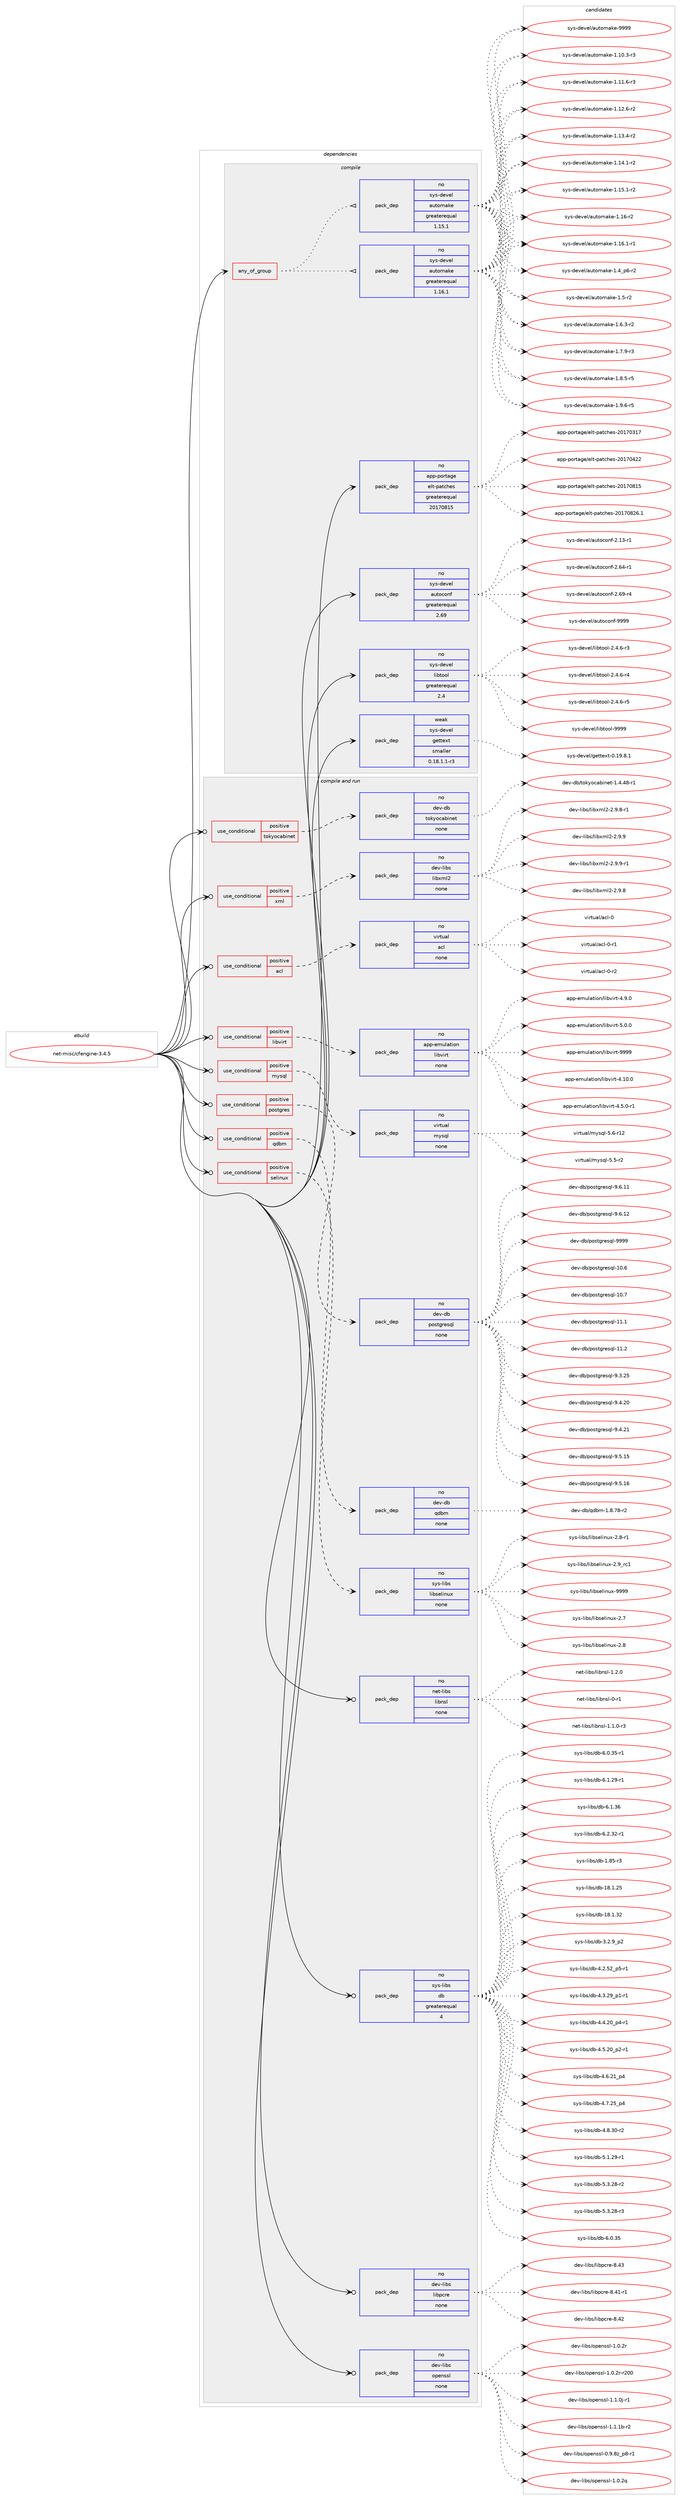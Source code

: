 digraph prolog {

# *************
# Graph options
# *************

newrank=true;
concentrate=true;
compound=true;
graph [rankdir=LR,fontname=Helvetica,fontsize=10,ranksep=1.5];#, ranksep=2.5, nodesep=0.2];
edge  [arrowhead=vee];
node  [fontname=Helvetica,fontsize=10];

# **********
# The ebuild
# **********

subgraph cluster_leftcol {
color=gray;
rank=same;
label=<<i>ebuild</i>>;
id [label="net-misc/cfengine-3.4.5", color=red, width=4, href="../net-misc/cfengine-3.4.5.svg"];
}

# ****************
# The dependencies
# ****************

subgraph cluster_midcol {
color=gray;
label=<<i>dependencies</i>>;
subgraph cluster_compile {
fillcolor="#eeeeee";
style=filled;
label=<<i>compile</i>>;
subgraph any26316 {
dependency1666103 [label=<<TABLE BORDER="0" CELLBORDER="1" CELLSPACING="0" CELLPADDING="4"><TR><TD CELLPADDING="10">any_of_group</TD></TR></TABLE>>, shape=none, color=red];subgraph pack1191088 {
dependency1666104 [label=<<TABLE BORDER="0" CELLBORDER="1" CELLSPACING="0" CELLPADDING="4" WIDTH="220"><TR><TD ROWSPAN="6" CELLPADDING="30">pack_dep</TD></TR><TR><TD WIDTH="110">no</TD></TR><TR><TD>sys-devel</TD></TR><TR><TD>automake</TD></TR><TR><TD>greaterequal</TD></TR><TR><TD>1.16.1</TD></TR></TABLE>>, shape=none, color=blue];
}
dependency1666103:e -> dependency1666104:w [weight=20,style="dotted",arrowhead="oinv"];
subgraph pack1191089 {
dependency1666105 [label=<<TABLE BORDER="0" CELLBORDER="1" CELLSPACING="0" CELLPADDING="4" WIDTH="220"><TR><TD ROWSPAN="6" CELLPADDING="30">pack_dep</TD></TR><TR><TD WIDTH="110">no</TD></TR><TR><TD>sys-devel</TD></TR><TR><TD>automake</TD></TR><TR><TD>greaterequal</TD></TR><TR><TD>1.15.1</TD></TR></TABLE>>, shape=none, color=blue];
}
dependency1666103:e -> dependency1666105:w [weight=20,style="dotted",arrowhead="oinv"];
}
id:e -> dependency1666103:w [weight=20,style="solid",arrowhead="vee"];
subgraph pack1191090 {
dependency1666106 [label=<<TABLE BORDER="0" CELLBORDER="1" CELLSPACING="0" CELLPADDING="4" WIDTH="220"><TR><TD ROWSPAN="6" CELLPADDING="30">pack_dep</TD></TR><TR><TD WIDTH="110">no</TD></TR><TR><TD>app-portage</TD></TR><TR><TD>elt-patches</TD></TR><TR><TD>greaterequal</TD></TR><TR><TD>20170815</TD></TR></TABLE>>, shape=none, color=blue];
}
id:e -> dependency1666106:w [weight=20,style="solid",arrowhead="vee"];
subgraph pack1191091 {
dependency1666107 [label=<<TABLE BORDER="0" CELLBORDER="1" CELLSPACING="0" CELLPADDING="4" WIDTH="220"><TR><TD ROWSPAN="6" CELLPADDING="30">pack_dep</TD></TR><TR><TD WIDTH="110">no</TD></TR><TR><TD>sys-devel</TD></TR><TR><TD>autoconf</TD></TR><TR><TD>greaterequal</TD></TR><TR><TD>2.69</TD></TR></TABLE>>, shape=none, color=blue];
}
id:e -> dependency1666107:w [weight=20,style="solid",arrowhead="vee"];
subgraph pack1191092 {
dependency1666108 [label=<<TABLE BORDER="0" CELLBORDER="1" CELLSPACING="0" CELLPADDING="4" WIDTH="220"><TR><TD ROWSPAN="6" CELLPADDING="30">pack_dep</TD></TR><TR><TD WIDTH="110">no</TD></TR><TR><TD>sys-devel</TD></TR><TR><TD>libtool</TD></TR><TR><TD>greaterequal</TD></TR><TR><TD>2.4</TD></TR></TABLE>>, shape=none, color=blue];
}
id:e -> dependency1666108:w [weight=20,style="solid",arrowhead="vee"];
subgraph pack1191093 {
dependency1666109 [label=<<TABLE BORDER="0" CELLBORDER="1" CELLSPACING="0" CELLPADDING="4" WIDTH="220"><TR><TD ROWSPAN="6" CELLPADDING="30">pack_dep</TD></TR><TR><TD WIDTH="110">weak</TD></TR><TR><TD>sys-devel</TD></TR><TR><TD>gettext</TD></TR><TR><TD>smaller</TD></TR><TR><TD>0.18.1.1-r3</TD></TR></TABLE>>, shape=none, color=blue];
}
id:e -> dependency1666109:w [weight=20,style="solid",arrowhead="vee"];
}
subgraph cluster_compileandrun {
fillcolor="#eeeeee";
style=filled;
label=<<i>compile and run</i>>;
subgraph cond447911 {
dependency1666110 [label=<<TABLE BORDER="0" CELLBORDER="1" CELLSPACING="0" CELLPADDING="4"><TR><TD ROWSPAN="3" CELLPADDING="10">use_conditional</TD></TR><TR><TD>positive</TD></TR><TR><TD>acl</TD></TR></TABLE>>, shape=none, color=red];
subgraph pack1191094 {
dependency1666111 [label=<<TABLE BORDER="0" CELLBORDER="1" CELLSPACING="0" CELLPADDING="4" WIDTH="220"><TR><TD ROWSPAN="6" CELLPADDING="30">pack_dep</TD></TR><TR><TD WIDTH="110">no</TD></TR><TR><TD>virtual</TD></TR><TR><TD>acl</TD></TR><TR><TD>none</TD></TR><TR><TD></TD></TR></TABLE>>, shape=none, color=blue];
}
dependency1666110:e -> dependency1666111:w [weight=20,style="dashed",arrowhead="vee"];
}
id:e -> dependency1666110:w [weight=20,style="solid",arrowhead="odotvee"];
subgraph cond447912 {
dependency1666112 [label=<<TABLE BORDER="0" CELLBORDER="1" CELLSPACING="0" CELLPADDING="4"><TR><TD ROWSPAN="3" CELLPADDING="10">use_conditional</TD></TR><TR><TD>positive</TD></TR><TR><TD>libvirt</TD></TR></TABLE>>, shape=none, color=red];
subgraph pack1191095 {
dependency1666113 [label=<<TABLE BORDER="0" CELLBORDER="1" CELLSPACING="0" CELLPADDING="4" WIDTH="220"><TR><TD ROWSPAN="6" CELLPADDING="30">pack_dep</TD></TR><TR><TD WIDTH="110">no</TD></TR><TR><TD>app-emulation</TD></TR><TR><TD>libvirt</TD></TR><TR><TD>none</TD></TR><TR><TD></TD></TR></TABLE>>, shape=none, color=blue];
}
dependency1666112:e -> dependency1666113:w [weight=20,style="dashed",arrowhead="vee"];
}
id:e -> dependency1666112:w [weight=20,style="solid",arrowhead="odotvee"];
subgraph cond447913 {
dependency1666114 [label=<<TABLE BORDER="0" CELLBORDER="1" CELLSPACING="0" CELLPADDING="4"><TR><TD ROWSPAN="3" CELLPADDING="10">use_conditional</TD></TR><TR><TD>positive</TD></TR><TR><TD>mysql</TD></TR></TABLE>>, shape=none, color=red];
subgraph pack1191096 {
dependency1666115 [label=<<TABLE BORDER="0" CELLBORDER="1" CELLSPACING="0" CELLPADDING="4" WIDTH="220"><TR><TD ROWSPAN="6" CELLPADDING="30">pack_dep</TD></TR><TR><TD WIDTH="110">no</TD></TR><TR><TD>virtual</TD></TR><TR><TD>mysql</TD></TR><TR><TD>none</TD></TR><TR><TD></TD></TR></TABLE>>, shape=none, color=blue];
}
dependency1666114:e -> dependency1666115:w [weight=20,style="dashed",arrowhead="vee"];
}
id:e -> dependency1666114:w [weight=20,style="solid",arrowhead="odotvee"];
subgraph cond447914 {
dependency1666116 [label=<<TABLE BORDER="0" CELLBORDER="1" CELLSPACING="0" CELLPADDING="4"><TR><TD ROWSPAN="3" CELLPADDING="10">use_conditional</TD></TR><TR><TD>positive</TD></TR><TR><TD>postgres</TD></TR></TABLE>>, shape=none, color=red];
subgraph pack1191097 {
dependency1666117 [label=<<TABLE BORDER="0" CELLBORDER="1" CELLSPACING="0" CELLPADDING="4" WIDTH="220"><TR><TD ROWSPAN="6" CELLPADDING="30">pack_dep</TD></TR><TR><TD WIDTH="110">no</TD></TR><TR><TD>dev-db</TD></TR><TR><TD>postgresql</TD></TR><TR><TD>none</TD></TR><TR><TD></TD></TR></TABLE>>, shape=none, color=blue];
}
dependency1666116:e -> dependency1666117:w [weight=20,style="dashed",arrowhead="vee"];
}
id:e -> dependency1666116:w [weight=20,style="solid",arrowhead="odotvee"];
subgraph cond447915 {
dependency1666118 [label=<<TABLE BORDER="0" CELLBORDER="1" CELLSPACING="0" CELLPADDING="4"><TR><TD ROWSPAN="3" CELLPADDING="10">use_conditional</TD></TR><TR><TD>positive</TD></TR><TR><TD>qdbm</TD></TR></TABLE>>, shape=none, color=red];
subgraph pack1191098 {
dependency1666119 [label=<<TABLE BORDER="0" CELLBORDER="1" CELLSPACING="0" CELLPADDING="4" WIDTH="220"><TR><TD ROWSPAN="6" CELLPADDING="30">pack_dep</TD></TR><TR><TD WIDTH="110">no</TD></TR><TR><TD>dev-db</TD></TR><TR><TD>qdbm</TD></TR><TR><TD>none</TD></TR><TR><TD></TD></TR></TABLE>>, shape=none, color=blue];
}
dependency1666118:e -> dependency1666119:w [weight=20,style="dashed",arrowhead="vee"];
}
id:e -> dependency1666118:w [weight=20,style="solid",arrowhead="odotvee"];
subgraph cond447916 {
dependency1666120 [label=<<TABLE BORDER="0" CELLBORDER="1" CELLSPACING="0" CELLPADDING="4"><TR><TD ROWSPAN="3" CELLPADDING="10">use_conditional</TD></TR><TR><TD>positive</TD></TR><TR><TD>selinux</TD></TR></TABLE>>, shape=none, color=red];
subgraph pack1191099 {
dependency1666121 [label=<<TABLE BORDER="0" CELLBORDER="1" CELLSPACING="0" CELLPADDING="4" WIDTH="220"><TR><TD ROWSPAN="6" CELLPADDING="30">pack_dep</TD></TR><TR><TD WIDTH="110">no</TD></TR><TR><TD>sys-libs</TD></TR><TR><TD>libselinux</TD></TR><TR><TD>none</TD></TR><TR><TD></TD></TR></TABLE>>, shape=none, color=blue];
}
dependency1666120:e -> dependency1666121:w [weight=20,style="dashed",arrowhead="vee"];
}
id:e -> dependency1666120:w [weight=20,style="solid",arrowhead="odotvee"];
subgraph cond447917 {
dependency1666122 [label=<<TABLE BORDER="0" CELLBORDER="1" CELLSPACING="0" CELLPADDING="4"><TR><TD ROWSPAN="3" CELLPADDING="10">use_conditional</TD></TR><TR><TD>positive</TD></TR><TR><TD>tokyocabinet</TD></TR></TABLE>>, shape=none, color=red];
subgraph pack1191100 {
dependency1666123 [label=<<TABLE BORDER="0" CELLBORDER="1" CELLSPACING="0" CELLPADDING="4" WIDTH="220"><TR><TD ROWSPAN="6" CELLPADDING="30">pack_dep</TD></TR><TR><TD WIDTH="110">no</TD></TR><TR><TD>dev-db</TD></TR><TR><TD>tokyocabinet</TD></TR><TR><TD>none</TD></TR><TR><TD></TD></TR></TABLE>>, shape=none, color=blue];
}
dependency1666122:e -> dependency1666123:w [weight=20,style="dashed",arrowhead="vee"];
}
id:e -> dependency1666122:w [weight=20,style="solid",arrowhead="odotvee"];
subgraph cond447918 {
dependency1666124 [label=<<TABLE BORDER="0" CELLBORDER="1" CELLSPACING="0" CELLPADDING="4"><TR><TD ROWSPAN="3" CELLPADDING="10">use_conditional</TD></TR><TR><TD>positive</TD></TR><TR><TD>xml</TD></TR></TABLE>>, shape=none, color=red];
subgraph pack1191101 {
dependency1666125 [label=<<TABLE BORDER="0" CELLBORDER="1" CELLSPACING="0" CELLPADDING="4" WIDTH="220"><TR><TD ROWSPAN="6" CELLPADDING="30">pack_dep</TD></TR><TR><TD WIDTH="110">no</TD></TR><TR><TD>dev-libs</TD></TR><TR><TD>libxml2</TD></TR><TR><TD>none</TD></TR><TR><TD></TD></TR></TABLE>>, shape=none, color=blue];
}
dependency1666124:e -> dependency1666125:w [weight=20,style="dashed",arrowhead="vee"];
}
id:e -> dependency1666124:w [weight=20,style="solid",arrowhead="odotvee"];
subgraph pack1191102 {
dependency1666126 [label=<<TABLE BORDER="0" CELLBORDER="1" CELLSPACING="0" CELLPADDING="4" WIDTH="220"><TR><TD ROWSPAN="6" CELLPADDING="30">pack_dep</TD></TR><TR><TD WIDTH="110">no</TD></TR><TR><TD>dev-libs</TD></TR><TR><TD>libpcre</TD></TR><TR><TD>none</TD></TR><TR><TD></TD></TR></TABLE>>, shape=none, color=blue];
}
id:e -> dependency1666126:w [weight=20,style="solid",arrowhead="odotvee"];
subgraph pack1191103 {
dependency1666127 [label=<<TABLE BORDER="0" CELLBORDER="1" CELLSPACING="0" CELLPADDING="4" WIDTH="220"><TR><TD ROWSPAN="6" CELLPADDING="30">pack_dep</TD></TR><TR><TD WIDTH="110">no</TD></TR><TR><TD>dev-libs</TD></TR><TR><TD>openssl</TD></TR><TR><TD>none</TD></TR><TR><TD></TD></TR></TABLE>>, shape=none, color=blue];
}
id:e -> dependency1666127:w [weight=20,style="solid",arrowhead="odotvee"];
subgraph pack1191104 {
dependency1666128 [label=<<TABLE BORDER="0" CELLBORDER="1" CELLSPACING="0" CELLPADDING="4" WIDTH="220"><TR><TD ROWSPAN="6" CELLPADDING="30">pack_dep</TD></TR><TR><TD WIDTH="110">no</TD></TR><TR><TD>net-libs</TD></TR><TR><TD>libnsl</TD></TR><TR><TD>none</TD></TR><TR><TD></TD></TR></TABLE>>, shape=none, color=blue];
}
id:e -> dependency1666128:w [weight=20,style="solid",arrowhead="odotvee"];
subgraph pack1191105 {
dependency1666129 [label=<<TABLE BORDER="0" CELLBORDER="1" CELLSPACING="0" CELLPADDING="4" WIDTH="220"><TR><TD ROWSPAN="6" CELLPADDING="30">pack_dep</TD></TR><TR><TD WIDTH="110">no</TD></TR><TR><TD>sys-libs</TD></TR><TR><TD>db</TD></TR><TR><TD>greaterequal</TD></TR><TR><TD>4</TD></TR></TABLE>>, shape=none, color=blue];
}
id:e -> dependency1666129:w [weight=20,style="solid",arrowhead="odotvee"];
}
subgraph cluster_run {
fillcolor="#eeeeee";
style=filled;
label=<<i>run</i>>;
}
}

# **************
# The candidates
# **************

subgraph cluster_choices {
rank=same;
color=gray;
label=<<i>candidates</i>>;

subgraph choice1191088 {
color=black;
nodesep=1;
choice11512111545100101118101108479711711611110997107101454946494846514511451 [label="sys-devel/automake-1.10.3-r3", color=red, width=4,href="../sys-devel/automake-1.10.3-r3.svg"];
choice11512111545100101118101108479711711611110997107101454946494946544511451 [label="sys-devel/automake-1.11.6-r3", color=red, width=4,href="../sys-devel/automake-1.11.6-r3.svg"];
choice11512111545100101118101108479711711611110997107101454946495046544511450 [label="sys-devel/automake-1.12.6-r2", color=red, width=4,href="../sys-devel/automake-1.12.6-r2.svg"];
choice11512111545100101118101108479711711611110997107101454946495146524511450 [label="sys-devel/automake-1.13.4-r2", color=red, width=4,href="../sys-devel/automake-1.13.4-r2.svg"];
choice11512111545100101118101108479711711611110997107101454946495246494511450 [label="sys-devel/automake-1.14.1-r2", color=red, width=4,href="../sys-devel/automake-1.14.1-r2.svg"];
choice11512111545100101118101108479711711611110997107101454946495346494511450 [label="sys-devel/automake-1.15.1-r2", color=red, width=4,href="../sys-devel/automake-1.15.1-r2.svg"];
choice1151211154510010111810110847971171161111099710710145494649544511450 [label="sys-devel/automake-1.16-r2", color=red, width=4,href="../sys-devel/automake-1.16-r2.svg"];
choice11512111545100101118101108479711711611110997107101454946495446494511449 [label="sys-devel/automake-1.16.1-r1", color=red, width=4,href="../sys-devel/automake-1.16.1-r1.svg"];
choice115121115451001011181011084797117116111109971071014549465295112544511450 [label="sys-devel/automake-1.4_p6-r2", color=red, width=4,href="../sys-devel/automake-1.4_p6-r2.svg"];
choice11512111545100101118101108479711711611110997107101454946534511450 [label="sys-devel/automake-1.5-r2", color=red, width=4,href="../sys-devel/automake-1.5-r2.svg"];
choice115121115451001011181011084797117116111109971071014549465446514511450 [label="sys-devel/automake-1.6.3-r2", color=red, width=4,href="../sys-devel/automake-1.6.3-r2.svg"];
choice115121115451001011181011084797117116111109971071014549465546574511451 [label="sys-devel/automake-1.7.9-r3", color=red, width=4,href="../sys-devel/automake-1.7.9-r3.svg"];
choice115121115451001011181011084797117116111109971071014549465646534511453 [label="sys-devel/automake-1.8.5-r5", color=red, width=4,href="../sys-devel/automake-1.8.5-r5.svg"];
choice115121115451001011181011084797117116111109971071014549465746544511453 [label="sys-devel/automake-1.9.6-r5", color=red, width=4,href="../sys-devel/automake-1.9.6-r5.svg"];
choice115121115451001011181011084797117116111109971071014557575757 [label="sys-devel/automake-9999", color=red, width=4,href="../sys-devel/automake-9999.svg"];
dependency1666104:e -> choice11512111545100101118101108479711711611110997107101454946494846514511451:w [style=dotted,weight="100"];
dependency1666104:e -> choice11512111545100101118101108479711711611110997107101454946494946544511451:w [style=dotted,weight="100"];
dependency1666104:e -> choice11512111545100101118101108479711711611110997107101454946495046544511450:w [style=dotted,weight="100"];
dependency1666104:e -> choice11512111545100101118101108479711711611110997107101454946495146524511450:w [style=dotted,weight="100"];
dependency1666104:e -> choice11512111545100101118101108479711711611110997107101454946495246494511450:w [style=dotted,weight="100"];
dependency1666104:e -> choice11512111545100101118101108479711711611110997107101454946495346494511450:w [style=dotted,weight="100"];
dependency1666104:e -> choice1151211154510010111810110847971171161111099710710145494649544511450:w [style=dotted,weight="100"];
dependency1666104:e -> choice11512111545100101118101108479711711611110997107101454946495446494511449:w [style=dotted,weight="100"];
dependency1666104:e -> choice115121115451001011181011084797117116111109971071014549465295112544511450:w [style=dotted,weight="100"];
dependency1666104:e -> choice11512111545100101118101108479711711611110997107101454946534511450:w [style=dotted,weight="100"];
dependency1666104:e -> choice115121115451001011181011084797117116111109971071014549465446514511450:w [style=dotted,weight="100"];
dependency1666104:e -> choice115121115451001011181011084797117116111109971071014549465546574511451:w [style=dotted,weight="100"];
dependency1666104:e -> choice115121115451001011181011084797117116111109971071014549465646534511453:w [style=dotted,weight="100"];
dependency1666104:e -> choice115121115451001011181011084797117116111109971071014549465746544511453:w [style=dotted,weight="100"];
dependency1666104:e -> choice115121115451001011181011084797117116111109971071014557575757:w [style=dotted,weight="100"];
}
subgraph choice1191089 {
color=black;
nodesep=1;
choice11512111545100101118101108479711711611110997107101454946494846514511451 [label="sys-devel/automake-1.10.3-r3", color=red, width=4,href="../sys-devel/automake-1.10.3-r3.svg"];
choice11512111545100101118101108479711711611110997107101454946494946544511451 [label="sys-devel/automake-1.11.6-r3", color=red, width=4,href="../sys-devel/automake-1.11.6-r3.svg"];
choice11512111545100101118101108479711711611110997107101454946495046544511450 [label="sys-devel/automake-1.12.6-r2", color=red, width=4,href="../sys-devel/automake-1.12.6-r2.svg"];
choice11512111545100101118101108479711711611110997107101454946495146524511450 [label="sys-devel/automake-1.13.4-r2", color=red, width=4,href="../sys-devel/automake-1.13.4-r2.svg"];
choice11512111545100101118101108479711711611110997107101454946495246494511450 [label="sys-devel/automake-1.14.1-r2", color=red, width=4,href="../sys-devel/automake-1.14.1-r2.svg"];
choice11512111545100101118101108479711711611110997107101454946495346494511450 [label="sys-devel/automake-1.15.1-r2", color=red, width=4,href="../sys-devel/automake-1.15.1-r2.svg"];
choice1151211154510010111810110847971171161111099710710145494649544511450 [label="sys-devel/automake-1.16-r2", color=red, width=4,href="../sys-devel/automake-1.16-r2.svg"];
choice11512111545100101118101108479711711611110997107101454946495446494511449 [label="sys-devel/automake-1.16.1-r1", color=red, width=4,href="../sys-devel/automake-1.16.1-r1.svg"];
choice115121115451001011181011084797117116111109971071014549465295112544511450 [label="sys-devel/automake-1.4_p6-r2", color=red, width=4,href="../sys-devel/automake-1.4_p6-r2.svg"];
choice11512111545100101118101108479711711611110997107101454946534511450 [label="sys-devel/automake-1.5-r2", color=red, width=4,href="../sys-devel/automake-1.5-r2.svg"];
choice115121115451001011181011084797117116111109971071014549465446514511450 [label="sys-devel/automake-1.6.3-r2", color=red, width=4,href="../sys-devel/automake-1.6.3-r2.svg"];
choice115121115451001011181011084797117116111109971071014549465546574511451 [label="sys-devel/automake-1.7.9-r3", color=red, width=4,href="../sys-devel/automake-1.7.9-r3.svg"];
choice115121115451001011181011084797117116111109971071014549465646534511453 [label="sys-devel/automake-1.8.5-r5", color=red, width=4,href="../sys-devel/automake-1.8.5-r5.svg"];
choice115121115451001011181011084797117116111109971071014549465746544511453 [label="sys-devel/automake-1.9.6-r5", color=red, width=4,href="../sys-devel/automake-1.9.6-r5.svg"];
choice115121115451001011181011084797117116111109971071014557575757 [label="sys-devel/automake-9999", color=red, width=4,href="../sys-devel/automake-9999.svg"];
dependency1666105:e -> choice11512111545100101118101108479711711611110997107101454946494846514511451:w [style=dotted,weight="100"];
dependency1666105:e -> choice11512111545100101118101108479711711611110997107101454946494946544511451:w [style=dotted,weight="100"];
dependency1666105:e -> choice11512111545100101118101108479711711611110997107101454946495046544511450:w [style=dotted,weight="100"];
dependency1666105:e -> choice11512111545100101118101108479711711611110997107101454946495146524511450:w [style=dotted,weight="100"];
dependency1666105:e -> choice11512111545100101118101108479711711611110997107101454946495246494511450:w [style=dotted,weight="100"];
dependency1666105:e -> choice11512111545100101118101108479711711611110997107101454946495346494511450:w [style=dotted,weight="100"];
dependency1666105:e -> choice1151211154510010111810110847971171161111099710710145494649544511450:w [style=dotted,weight="100"];
dependency1666105:e -> choice11512111545100101118101108479711711611110997107101454946495446494511449:w [style=dotted,weight="100"];
dependency1666105:e -> choice115121115451001011181011084797117116111109971071014549465295112544511450:w [style=dotted,weight="100"];
dependency1666105:e -> choice11512111545100101118101108479711711611110997107101454946534511450:w [style=dotted,weight="100"];
dependency1666105:e -> choice115121115451001011181011084797117116111109971071014549465446514511450:w [style=dotted,weight="100"];
dependency1666105:e -> choice115121115451001011181011084797117116111109971071014549465546574511451:w [style=dotted,weight="100"];
dependency1666105:e -> choice115121115451001011181011084797117116111109971071014549465646534511453:w [style=dotted,weight="100"];
dependency1666105:e -> choice115121115451001011181011084797117116111109971071014549465746544511453:w [style=dotted,weight="100"];
dependency1666105:e -> choice115121115451001011181011084797117116111109971071014557575757:w [style=dotted,weight="100"];
}
subgraph choice1191090 {
color=black;
nodesep=1;
choice97112112451121111141169710310147101108116451129711699104101115455048495548514955 [label="app-portage/elt-patches-20170317", color=red, width=4,href="../app-portage/elt-patches-20170317.svg"];
choice97112112451121111141169710310147101108116451129711699104101115455048495548525050 [label="app-portage/elt-patches-20170422", color=red, width=4,href="../app-portage/elt-patches-20170422.svg"];
choice97112112451121111141169710310147101108116451129711699104101115455048495548564953 [label="app-portage/elt-patches-20170815", color=red, width=4,href="../app-portage/elt-patches-20170815.svg"];
choice971121124511211111411697103101471011081164511297116991041011154550484955485650544649 [label="app-portage/elt-patches-20170826.1", color=red, width=4,href="../app-portage/elt-patches-20170826.1.svg"];
dependency1666106:e -> choice97112112451121111141169710310147101108116451129711699104101115455048495548514955:w [style=dotted,weight="100"];
dependency1666106:e -> choice97112112451121111141169710310147101108116451129711699104101115455048495548525050:w [style=dotted,weight="100"];
dependency1666106:e -> choice97112112451121111141169710310147101108116451129711699104101115455048495548564953:w [style=dotted,weight="100"];
dependency1666106:e -> choice971121124511211111411697103101471011081164511297116991041011154550484955485650544649:w [style=dotted,weight="100"];
}
subgraph choice1191091 {
color=black;
nodesep=1;
choice1151211154510010111810110847971171161119911111010245504649514511449 [label="sys-devel/autoconf-2.13-r1", color=red, width=4,href="../sys-devel/autoconf-2.13-r1.svg"];
choice1151211154510010111810110847971171161119911111010245504654524511449 [label="sys-devel/autoconf-2.64-r1", color=red, width=4,href="../sys-devel/autoconf-2.64-r1.svg"];
choice1151211154510010111810110847971171161119911111010245504654574511452 [label="sys-devel/autoconf-2.69-r4", color=red, width=4,href="../sys-devel/autoconf-2.69-r4.svg"];
choice115121115451001011181011084797117116111991111101024557575757 [label="sys-devel/autoconf-9999", color=red, width=4,href="../sys-devel/autoconf-9999.svg"];
dependency1666107:e -> choice1151211154510010111810110847971171161119911111010245504649514511449:w [style=dotted,weight="100"];
dependency1666107:e -> choice1151211154510010111810110847971171161119911111010245504654524511449:w [style=dotted,weight="100"];
dependency1666107:e -> choice1151211154510010111810110847971171161119911111010245504654574511452:w [style=dotted,weight="100"];
dependency1666107:e -> choice115121115451001011181011084797117116111991111101024557575757:w [style=dotted,weight="100"];
}
subgraph choice1191092 {
color=black;
nodesep=1;
choice1151211154510010111810110847108105981161111111084550465246544511451 [label="sys-devel/libtool-2.4.6-r3", color=red, width=4,href="../sys-devel/libtool-2.4.6-r3.svg"];
choice1151211154510010111810110847108105981161111111084550465246544511452 [label="sys-devel/libtool-2.4.6-r4", color=red, width=4,href="../sys-devel/libtool-2.4.6-r4.svg"];
choice1151211154510010111810110847108105981161111111084550465246544511453 [label="sys-devel/libtool-2.4.6-r5", color=red, width=4,href="../sys-devel/libtool-2.4.6-r5.svg"];
choice1151211154510010111810110847108105981161111111084557575757 [label="sys-devel/libtool-9999", color=red, width=4,href="../sys-devel/libtool-9999.svg"];
dependency1666108:e -> choice1151211154510010111810110847108105981161111111084550465246544511451:w [style=dotted,weight="100"];
dependency1666108:e -> choice1151211154510010111810110847108105981161111111084550465246544511452:w [style=dotted,weight="100"];
dependency1666108:e -> choice1151211154510010111810110847108105981161111111084550465246544511453:w [style=dotted,weight="100"];
dependency1666108:e -> choice1151211154510010111810110847108105981161111111084557575757:w [style=dotted,weight="100"];
}
subgraph choice1191093 {
color=black;
nodesep=1;
choice1151211154510010111810110847103101116116101120116454846495746564649 [label="sys-devel/gettext-0.19.8.1", color=red, width=4,href="../sys-devel/gettext-0.19.8.1.svg"];
dependency1666109:e -> choice1151211154510010111810110847103101116116101120116454846495746564649:w [style=dotted,weight="100"];
}
subgraph choice1191094 {
color=black;
nodesep=1;
choice118105114116117971084797991084548 [label="virtual/acl-0", color=red, width=4,href="../virtual/acl-0.svg"];
choice1181051141161179710847979910845484511449 [label="virtual/acl-0-r1", color=red, width=4,href="../virtual/acl-0-r1.svg"];
choice1181051141161179710847979910845484511450 [label="virtual/acl-0-r2", color=red, width=4,href="../virtual/acl-0-r2.svg"];
dependency1666111:e -> choice118105114116117971084797991084548:w [style=dotted,weight="100"];
dependency1666111:e -> choice1181051141161179710847979910845484511449:w [style=dotted,weight="100"];
dependency1666111:e -> choice1181051141161179710847979910845484511450:w [style=dotted,weight="100"];
}
subgraph choice1191095 {
color=black;
nodesep=1;
choice971121124510110911710897116105111110471081059811810511411645524649484648 [label="app-emulation/libvirt-4.10.0", color=red, width=4,href="../app-emulation/libvirt-4.10.0.svg"];
choice97112112451011091171089711610511111047108105981181051141164552465346484511449 [label="app-emulation/libvirt-4.5.0-r1", color=red, width=4,href="../app-emulation/libvirt-4.5.0-r1.svg"];
choice9711211245101109117108971161051111104710810598118105114116455246574648 [label="app-emulation/libvirt-4.9.0", color=red, width=4,href="../app-emulation/libvirt-4.9.0.svg"];
choice9711211245101109117108971161051111104710810598118105114116455346484648 [label="app-emulation/libvirt-5.0.0", color=red, width=4,href="../app-emulation/libvirt-5.0.0.svg"];
choice97112112451011091171089711610511111047108105981181051141164557575757 [label="app-emulation/libvirt-9999", color=red, width=4,href="../app-emulation/libvirt-9999.svg"];
dependency1666113:e -> choice971121124510110911710897116105111110471081059811810511411645524649484648:w [style=dotted,weight="100"];
dependency1666113:e -> choice97112112451011091171089711610511111047108105981181051141164552465346484511449:w [style=dotted,weight="100"];
dependency1666113:e -> choice9711211245101109117108971161051111104710810598118105114116455246574648:w [style=dotted,weight="100"];
dependency1666113:e -> choice9711211245101109117108971161051111104710810598118105114116455346484648:w [style=dotted,weight="100"];
dependency1666113:e -> choice97112112451011091171089711610511111047108105981181051141164557575757:w [style=dotted,weight="100"];
}
subgraph choice1191096 {
color=black;
nodesep=1;
choice1181051141161179710847109121115113108455346534511450 [label="virtual/mysql-5.5-r2", color=red, width=4,href="../virtual/mysql-5.5-r2.svg"];
choice118105114116117971084710912111511310845534654451144950 [label="virtual/mysql-5.6-r12", color=red, width=4,href="../virtual/mysql-5.6-r12.svg"];
dependency1666115:e -> choice1181051141161179710847109121115113108455346534511450:w [style=dotted,weight="100"];
dependency1666115:e -> choice118105114116117971084710912111511310845534654451144950:w [style=dotted,weight="100"];
}
subgraph choice1191097 {
color=black;
nodesep=1;
choice1001011184510098471121111151161031141011151131084549484654 [label="dev-db/postgresql-10.6", color=red, width=4,href="../dev-db/postgresql-10.6.svg"];
choice1001011184510098471121111151161031141011151131084549484655 [label="dev-db/postgresql-10.7", color=red, width=4,href="../dev-db/postgresql-10.7.svg"];
choice1001011184510098471121111151161031141011151131084549494649 [label="dev-db/postgresql-11.1", color=red, width=4,href="../dev-db/postgresql-11.1.svg"];
choice1001011184510098471121111151161031141011151131084549494650 [label="dev-db/postgresql-11.2", color=red, width=4,href="../dev-db/postgresql-11.2.svg"];
choice10010111845100984711211111511610311410111511310845574651465053 [label="dev-db/postgresql-9.3.25", color=red, width=4,href="../dev-db/postgresql-9.3.25.svg"];
choice10010111845100984711211111511610311410111511310845574652465048 [label="dev-db/postgresql-9.4.20", color=red, width=4,href="../dev-db/postgresql-9.4.20.svg"];
choice10010111845100984711211111511610311410111511310845574652465049 [label="dev-db/postgresql-9.4.21", color=red, width=4,href="../dev-db/postgresql-9.4.21.svg"];
choice10010111845100984711211111511610311410111511310845574653464953 [label="dev-db/postgresql-9.5.15", color=red, width=4,href="../dev-db/postgresql-9.5.15.svg"];
choice10010111845100984711211111511610311410111511310845574653464954 [label="dev-db/postgresql-9.5.16", color=red, width=4,href="../dev-db/postgresql-9.5.16.svg"];
choice10010111845100984711211111511610311410111511310845574654464949 [label="dev-db/postgresql-9.6.11", color=red, width=4,href="../dev-db/postgresql-9.6.11.svg"];
choice10010111845100984711211111511610311410111511310845574654464950 [label="dev-db/postgresql-9.6.12", color=red, width=4,href="../dev-db/postgresql-9.6.12.svg"];
choice1001011184510098471121111151161031141011151131084557575757 [label="dev-db/postgresql-9999", color=red, width=4,href="../dev-db/postgresql-9999.svg"];
dependency1666117:e -> choice1001011184510098471121111151161031141011151131084549484654:w [style=dotted,weight="100"];
dependency1666117:e -> choice1001011184510098471121111151161031141011151131084549484655:w [style=dotted,weight="100"];
dependency1666117:e -> choice1001011184510098471121111151161031141011151131084549494649:w [style=dotted,weight="100"];
dependency1666117:e -> choice1001011184510098471121111151161031141011151131084549494650:w [style=dotted,weight="100"];
dependency1666117:e -> choice10010111845100984711211111511610311410111511310845574651465053:w [style=dotted,weight="100"];
dependency1666117:e -> choice10010111845100984711211111511610311410111511310845574652465048:w [style=dotted,weight="100"];
dependency1666117:e -> choice10010111845100984711211111511610311410111511310845574652465049:w [style=dotted,weight="100"];
dependency1666117:e -> choice10010111845100984711211111511610311410111511310845574653464953:w [style=dotted,weight="100"];
dependency1666117:e -> choice10010111845100984711211111511610311410111511310845574653464954:w [style=dotted,weight="100"];
dependency1666117:e -> choice10010111845100984711211111511610311410111511310845574654464949:w [style=dotted,weight="100"];
dependency1666117:e -> choice10010111845100984711211111511610311410111511310845574654464950:w [style=dotted,weight="100"];
dependency1666117:e -> choice1001011184510098471121111151161031141011151131084557575757:w [style=dotted,weight="100"];
}
subgraph choice1191098 {
color=black;
nodesep=1;
choice10010111845100984711310098109454946564655564511450 [label="dev-db/qdbm-1.8.78-r2", color=red, width=4,href="../dev-db/qdbm-1.8.78-r2.svg"];
dependency1666119:e -> choice10010111845100984711310098109454946564655564511450:w [style=dotted,weight="100"];
}
subgraph choice1191099 {
color=black;
nodesep=1;
choice1151211154510810598115471081059811510110810511011712045504655 [label="sys-libs/libselinux-2.7", color=red, width=4,href="../sys-libs/libselinux-2.7.svg"];
choice1151211154510810598115471081059811510110810511011712045504656 [label="sys-libs/libselinux-2.8", color=red, width=4,href="../sys-libs/libselinux-2.8.svg"];
choice11512111545108105981154710810598115101108105110117120455046564511449 [label="sys-libs/libselinux-2.8-r1", color=red, width=4,href="../sys-libs/libselinux-2.8-r1.svg"];
choice1151211154510810598115471081059811510110810511011712045504657951149949 [label="sys-libs/libselinux-2.9_rc1", color=red, width=4,href="../sys-libs/libselinux-2.9_rc1.svg"];
choice115121115451081059811547108105981151011081051101171204557575757 [label="sys-libs/libselinux-9999", color=red, width=4,href="../sys-libs/libselinux-9999.svg"];
dependency1666121:e -> choice1151211154510810598115471081059811510110810511011712045504655:w [style=dotted,weight="100"];
dependency1666121:e -> choice1151211154510810598115471081059811510110810511011712045504656:w [style=dotted,weight="100"];
dependency1666121:e -> choice11512111545108105981154710810598115101108105110117120455046564511449:w [style=dotted,weight="100"];
dependency1666121:e -> choice1151211154510810598115471081059811510110810511011712045504657951149949:w [style=dotted,weight="100"];
dependency1666121:e -> choice115121115451081059811547108105981151011081051101171204557575757:w [style=dotted,weight="100"];
}
subgraph choice1191100 {
color=black;
nodesep=1;
choice100101118451009847116111107121111999798105110101116454946524652564511449 [label="dev-db/tokyocabinet-1.4.48-r1", color=red, width=4,href="../dev-db/tokyocabinet-1.4.48-r1.svg"];
dependency1666123:e -> choice100101118451009847116111107121111999798105110101116454946524652564511449:w [style=dotted,weight="100"];
}
subgraph choice1191101 {
color=black;
nodesep=1;
choice1001011184510810598115471081059812010910850455046574656 [label="dev-libs/libxml2-2.9.8", color=red, width=4,href="../dev-libs/libxml2-2.9.8.svg"];
choice10010111845108105981154710810598120109108504550465746564511449 [label="dev-libs/libxml2-2.9.8-r1", color=red, width=4,href="../dev-libs/libxml2-2.9.8-r1.svg"];
choice1001011184510810598115471081059812010910850455046574657 [label="dev-libs/libxml2-2.9.9", color=red, width=4,href="../dev-libs/libxml2-2.9.9.svg"];
choice10010111845108105981154710810598120109108504550465746574511449 [label="dev-libs/libxml2-2.9.9-r1", color=red, width=4,href="../dev-libs/libxml2-2.9.9-r1.svg"];
dependency1666125:e -> choice1001011184510810598115471081059812010910850455046574656:w [style=dotted,weight="100"];
dependency1666125:e -> choice10010111845108105981154710810598120109108504550465746564511449:w [style=dotted,weight="100"];
dependency1666125:e -> choice1001011184510810598115471081059812010910850455046574657:w [style=dotted,weight="100"];
dependency1666125:e -> choice10010111845108105981154710810598120109108504550465746574511449:w [style=dotted,weight="100"];
}
subgraph choice1191102 {
color=black;
nodesep=1;
choice100101118451081059811547108105981129911410145564652494511449 [label="dev-libs/libpcre-8.41-r1", color=red, width=4,href="../dev-libs/libpcre-8.41-r1.svg"];
choice10010111845108105981154710810598112991141014556465250 [label="dev-libs/libpcre-8.42", color=red, width=4,href="../dev-libs/libpcre-8.42.svg"];
choice10010111845108105981154710810598112991141014556465251 [label="dev-libs/libpcre-8.43", color=red, width=4,href="../dev-libs/libpcre-8.43.svg"];
dependency1666126:e -> choice100101118451081059811547108105981129911410145564652494511449:w [style=dotted,weight="100"];
dependency1666126:e -> choice10010111845108105981154710810598112991141014556465250:w [style=dotted,weight="100"];
dependency1666126:e -> choice10010111845108105981154710810598112991141014556465251:w [style=dotted,weight="100"];
}
subgraph choice1191103 {
color=black;
nodesep=1;
choice10010111845108105981154711111210111011511510845484657465612295112564511449 [label="dev-libs/openssl-0.9.8z_p8-r1", color=red, width=4,href="../dev-libs/openssl-0.9.8z_p8-r1.svg"];
choice100101118451081059811547111112101110115115108454946484650113 [label="dev-libs/openssl-1.0.2q", color=red, width=4,href="../dev-libs/openssl-1.0.2q.svg"];
choice100101118451081059811547111112101110115115108454946484650114 [label="dev-libs/openssl-1.0.2r", color=red, width=4,href="../dev-libs/openssl-1.0.2r.svg"];
choice10010111845108105981154711111210111011511510845494648465011445114504848 [label="dev-libs/openssl-1.0.2r-r200", color=red, width=4,href="../dev-libs/openssl-1.0.2r-r200.svg"];
choice1001011184510810598115471111121011101151151084549464946481064511449 [label="dev-libs/openssl-1.1.0j-r1", color=red, width=4,href="../dev-libs/openssl-1.1.0j-r1.svg"];
choice100101118451081059811547111112101110115115108454946494649984511450 [label="dev-libs/openssl-1.1.1b-r2", color=red, width=4,href="../dev-libs/openssl-1.1.1b-r2.svg"];
dependency1666127:e -> choice10010111845108105981154711111210111011511510845484657465612295112564511449:w [style=dotted,weight="100"];
dependency1666127:e -> choice100101118451081059811547111112101110115115108454946484650113:w [style=dotted,weight="100"];
dependency1666127:e -> choice100101118451081059811547111112101110115115108454946484650114:w [style=dotted,weight="100"];
dependency1666127:e -> choice10010111845108105981154711111210111011511510845494648465011445114504848:w [style=dotted,weight="100"];
dependency1666127:e -> choice1001011184510810598115471111121011101151151084549464946481064511449:w [style=dotted,weight="100"];
dependency1666127:e -> choice100101118451081059811547111112101110115115108454946494649984511450:w [style=dotted,weight="100"];
}
subgraph choice1191104 {
color=black;
nodesep=1;
choice1101011164510810598115471081059811011510845484511449 [label="net-libs/libnsl-0-r1", color=red, width=4,href="../net-libs/libnsl-0-r1.svg"];
choice110101116451081059811547108105981101151084549464946484511451 [label="net-libs/libnsl-1.1.0-r3", color=red, width=4,href="../net-libs/libnsl-1.1.0-r3.svg"];
choice11010111645108105981154710810598110115108454946504648 [label="net-libs/libnsl-1.2.0", color=red, width=4,href="../net-libs/libnsl-1.2.0.svg"];
dependency1666128:e -> choice1101011164510810598115471081059811011510845484511449:w [style=dotted,weight="100"];
dependency1666128:e -> choice110101116451081059811547108105981101151084549464946484511451:w [style=dotted,weight="100"];
dependency1666128:e -> choice11010111645108105981154710810598110115108454946504648:w [style=dotted,weight="100"];
}
subgraph choice1191105 {
color=black;
nodesep=1;
choice1151211154510810598115471009845494656534511451 [label="sys-libs/db-1.85-r3", color=red, width=4,href="../sys-libs/db-1.85-r3.svg"];
choice115121115451081059811547100984549564649465053 [label="sys-libs/db-18.1.25", color=red, width=4,href="../sys-libs/db-18.1.25.svg"];
choice115121115451081059811547100984549564649465150 [label="sys-libs/db-18.1.32", color=red, width=4,href="../sys-libs/db-18.1.32.svg"];
choice115121115451081059811547100984551465046579511250 [label="sys-libs/db-3.2.9_p2", color=red, width=4,href="../sys-libs/db-3.2.9_p2.svg"];
choice115121115451081059811547100984552465046535095112534511449 [label="sys-libs/db-4.2.52_p5-r1", color=red, width=4,href="../sys-libs/db-4.2.52_p5-r1.svg"];
choice115121115451081059811547100984552465146505795112494511449 [label="sys-libs/db-4.3.29_p1-r1", color=red, width=4,href="../sys-libs/db-4.3.29_p1-r1.svg"];
choice115121115451081059811547100984552465246504895112524511449 [label="sys-libs/db-4.4.20_p4-r1", color=red, width=4,href="../sys-libs/db-4.4.20_p4-r1.svg"];
choice115121115451081059811547100984552465346504895112504511449 [label="sys-libs/db-4.5.20_p2-r1", color=red, width=4,href="../sys-libs/db-4.5.20_p2-r1.svg"];
choice11512111545108105981154710098455246544650499511252 [label="sys-libs/db-4.6.21_p4", color=red, width=4,href="../sys-libs/db-4.6.21_p4.svg"];
choice11512111545108105981154710098455246554650539511252 [label="sys-libs/db-4.7.25_p4", color=red, width=4,href="../sys-libs/db-4.7.25_p4.svg"];
choice11512111545108105981154710098455246564651484511450 [label="sys-libs/db-4.8.30-r2", color=red, width=4,href="../sys-libs/db-4.8.30-r2.svg"];
choice11512111545108105981154710098455346494650574511449 [label="sys-libs/db-5.1.29-r1", color=red, width=4,href="../sys-libs/db-5.1.29-r1.svg"];
choice11512111545108105981154710098455346514650564511450 [label="sys-libs/db-5.3.28-r2", color=red, width=4,href="../sys-libs/db-5.3.28-r2.svg"];
choice11512111545108105981154710098455346514650564511451 [label="sys-libs/db-5.3.28-r3", color=red, width=4,href="../sys-libs/db-5.3.28-r3.svg"];
choice1151211154510810598115471009845544648465153 [label="sys-libs/db-6.0.35", color=red, width=4,href="../sys-libs/db-6.0.35.svg"];
choice11512111545108105981154710098455446484651534511449 [label="sys-libs/db-6.0.35-r1", color=red, width=4,href="../sys-libs/db-6.0.35-r1.svg"];
choice11512111545108105981154710098455446494650574511449 [label="sys-libs/db-6.1.29-r1", color=red, width=4,href="../sys-libs/db-6.1.29-r1.svg"];
choice1151211154510810598115471009845544649465154 [label="sys-libs/db-6.1.36", color=red, width=4,href="../sys-libs/db-6.1.36.svg"];
choice11512111545108105981154710098455446504651504511449 [label="sys-libs/db-6.2.32-r1", color=red, width=4,href="../sys-libs/db-6.2.32-r1.svg"];
dependency1666129:e -> choice1151211154510810598115471009845494656534511451:w [style=dotted,weight="100"];
dependency1666129:e -> choice115121115451081059811547100984549564649465053:w [style=dotted,weight="100"];
dependency1666129:e -> choice115121115451081059811547100984549564649465150:w [style=dotted,weight="100"];
dependency1666129:e -> choice115121115451081059811547100984551465046579511250:w [style=dotted,weight="100"];
dependency1666129:e -> choice115121115451081059811547100984552465046535095112534511449:w [style=dotted,weight="100"];
dependency1666129:e -> choice115121115451081059811547100984552465146505795112494511449:w [style=dotted,weight="100"];
dependency1666129:e -> choice115121115451081059811547100984552465246504895112524511449:w [style=dotted,weight="100"];
dependency1666129:e -> choice115121115451081059811547100984552465346504895112504511449:w [style=dotted,weight="100"];
dependency1666129:e -> choice11512111545108105981154710098455246544650499511252:w [style=dotted,weight="100"];
dependency1666129:e -> choice11512111545108105981154710098455246554650539511252:w [style=dotted,weight="100"];
dependency1666129:e -> choice11512111545108105981154710098455246564651484511450:w [style=dotted,weight="100"];
dependency1666129:e -> choice11512111545108105981154710098455346494650574511449:w [style=dotted,weight="100"];
dependency1666129:e -> choice11512111545108105981154710098455346514650564511450:w [style=dotted,weight="100"];
dependency1666129:e -> choice11512111545108105981154710098455346514650564511451:w [style=dotted,weight="100"];
dependency1666129:e -> choice1151211154510810598115471009845544648465153:w [style=dotted,weight="100"];
dependency1666129:e -> choice11512111545108105981154710098455446484651534511449:w [style=dotted,weight="100"];
dependency1666129:e -> choice11512111545108105981154710098455446494650574511449:w [style=dotted,weight="100"];
dependency1666129:e -> choice1151211154510810598115471009845544649465154:w [style=dotted,weight="100"];
dependency1666129:e -> choice11512111545108105981154710098455446504651504511449:w [style=dotted,weight="100"];
}
}

}
